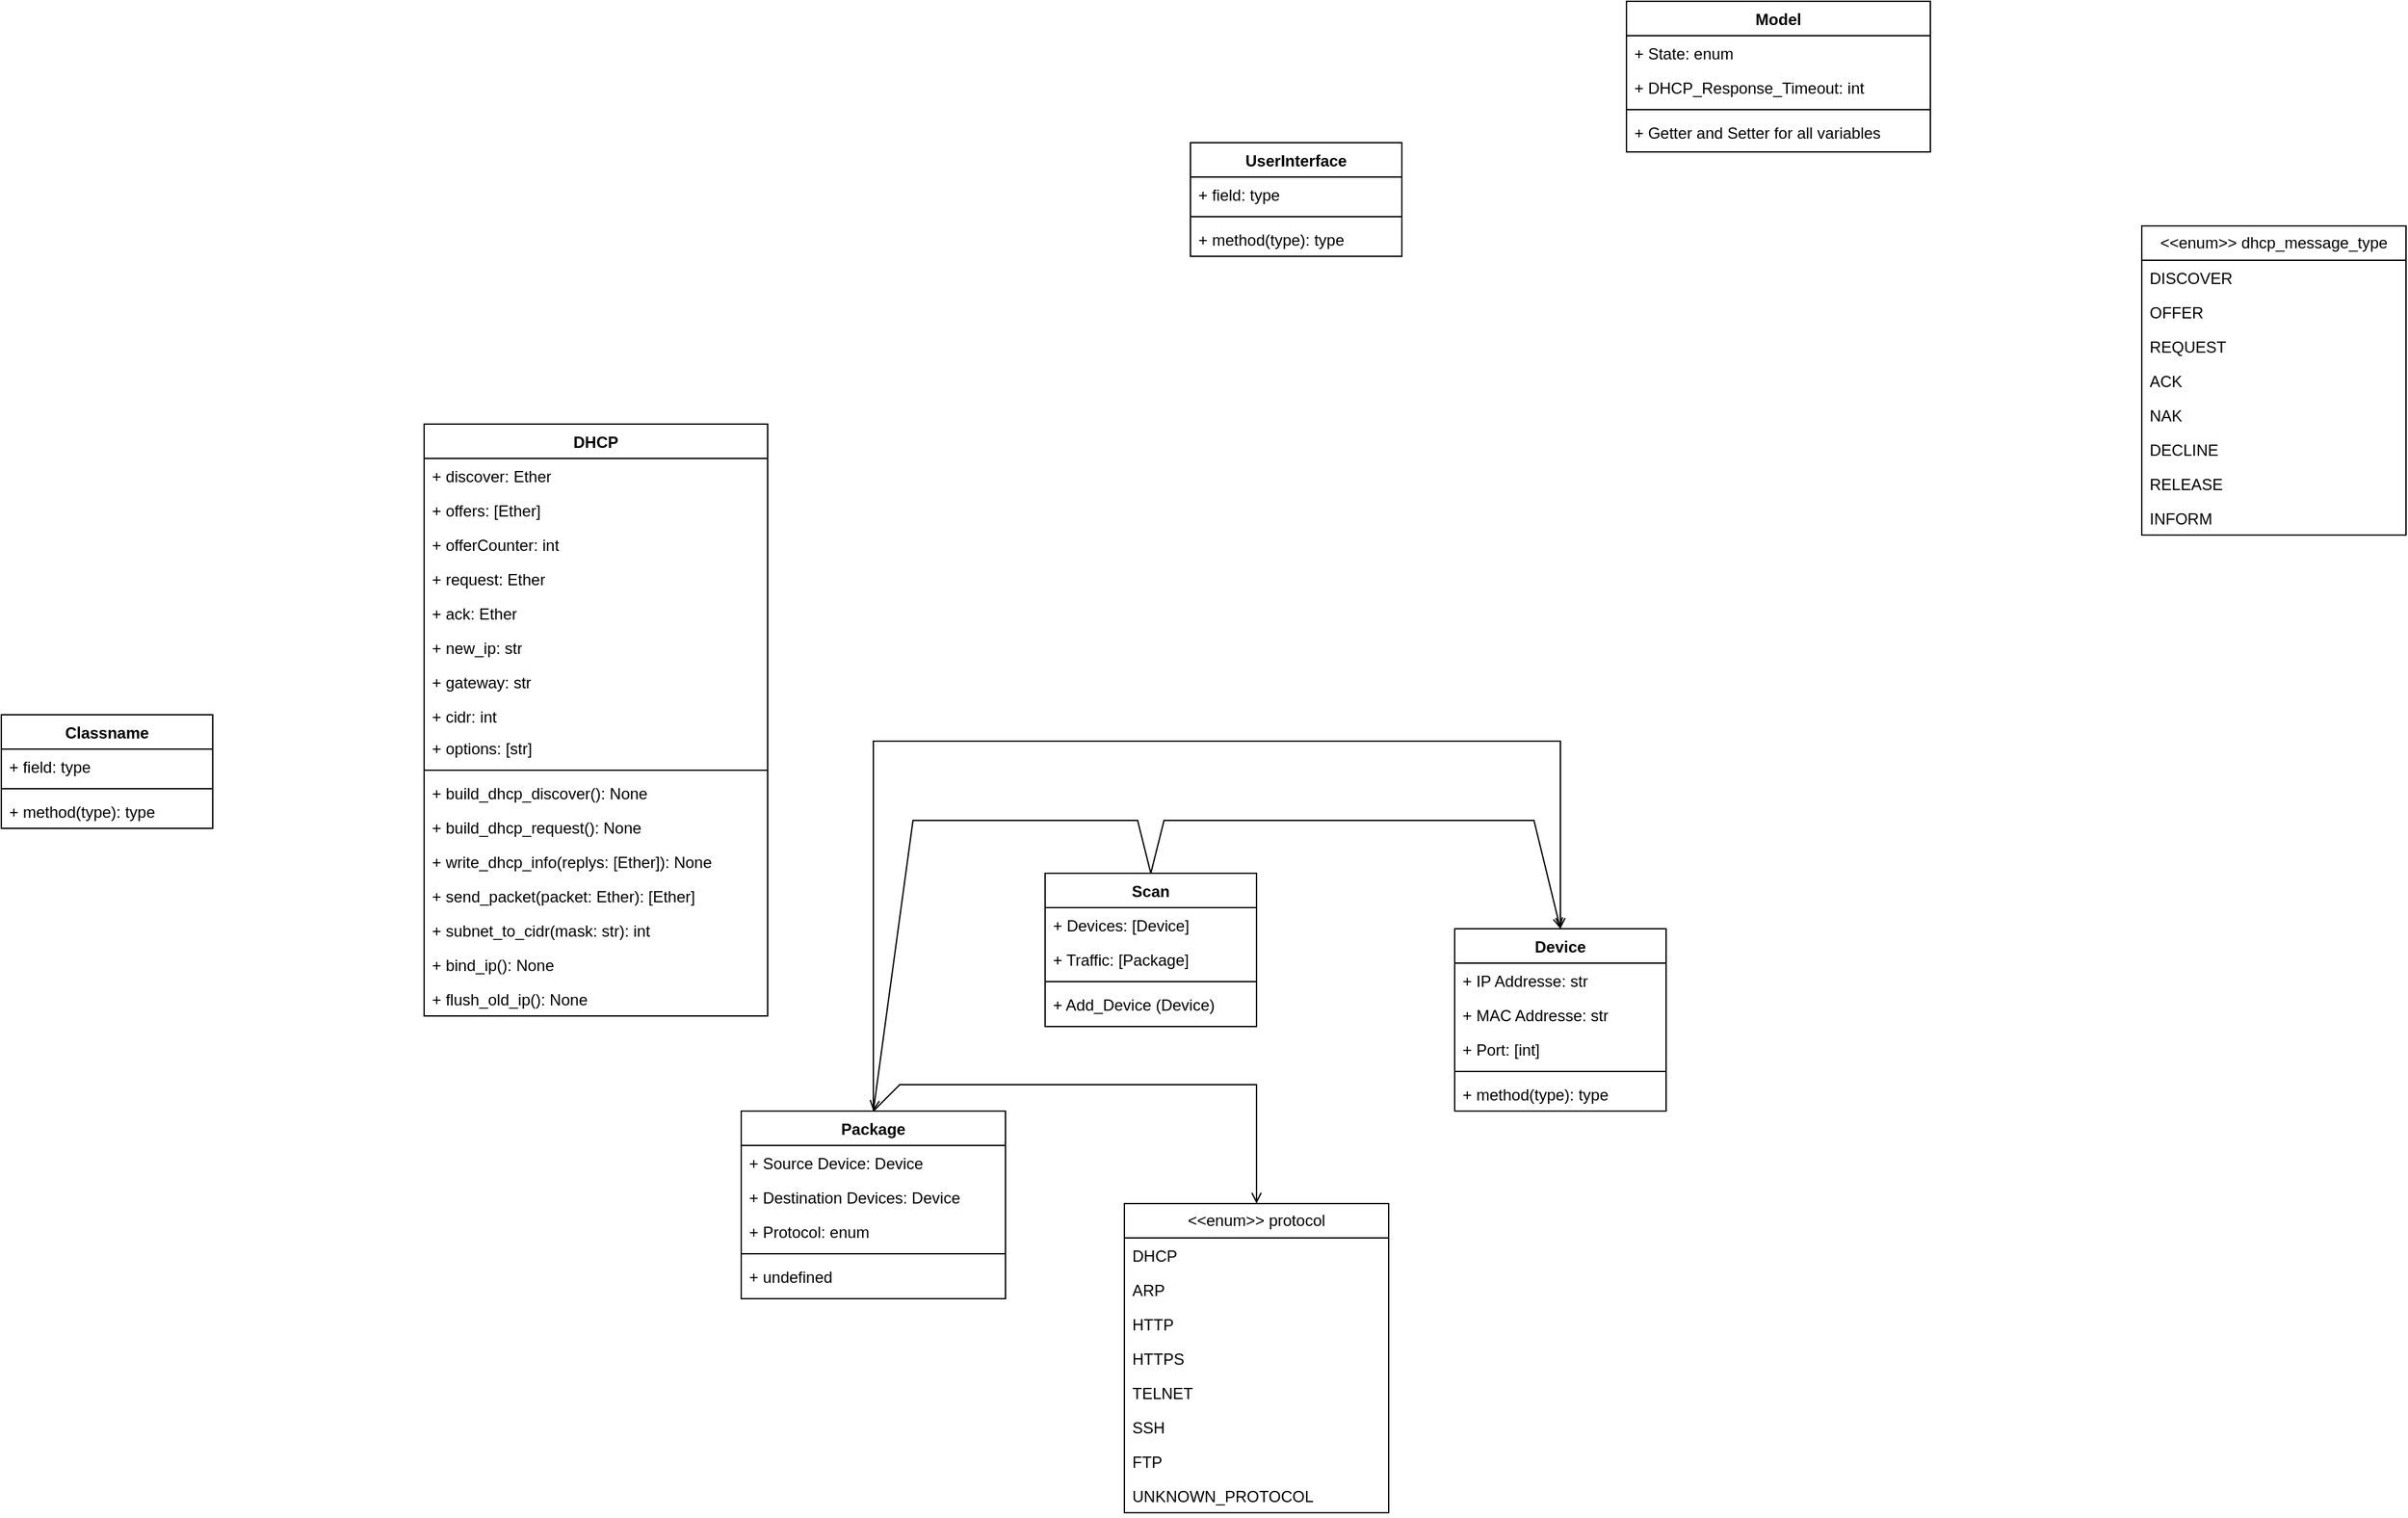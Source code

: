 <mxfile version="26.1.0">
  <diagram name="Page-1" id="CZ3SqI1D9FNeI2SUPUIB">
    <mxGraphModel dx="2284" dy="759" grid="1" gridSize="10" guides="1" tooltips="1" connect="1" arrows="1" fold="1" page="1" pageScale="1" pageWidth="850" pageHeight="1100" math="0" shadow="0">
      <root>
        <mxCell id="0" />
        <mxCell id="1" parent="0" />
        <mxCell id="n-pGe4P9k0GeMnMvcZWK-6" value="DHCP" style="swimlane;fontStyle=1;align=center;verticalAlign=top;childLayout=stackLayout;horizontal=1;startSize=26;horizontalStack=0;resizeParent=1;resizeParentMax=0;resizeLast=0;collapsible=1;marginBottom=0;whiteSpace=wrap;html=1;fontSize=12;" parent="1" vertex="1">
          <mxGeometry x="20" y="420" width="260" height="448" as="geometry" />
        </mxCell>
        <mxCell id="n-pGe4P9k0GeMnMvcZWK-7" value="+ discover: Ether" style="text;strokeColor=none;fillColor=none;align=left;verticalAlign=top;spacingLeft=4;spacingRight=4;overflow=hidden;rotatable=0;points=[[0,0.5],[1,0.5]];portConstraint=eastwest;whiteSpace=wrap;html=1;fontSize=12;" parent="n-pGe4P9k0GeMnMvcZWK-6" vertex="1">
          <mxGeometry y="26" width="260" height="26" as="geometry" />
        </mxCell>
        <mxCell id="GfCtJgMqZfakCM4JgVYa-1" value="+ offers: [Ether]" style="text;strokeColor=none;fillColor=none;align=left;verticalAlign=top;spacingLeft=4;spacingRight=4;overflow=hidden;rotatable=0;points=[[0,0.5],[1,0.5]];portConstraint=eastwest;whiteSpace=wrap;html=1;fontSize=12;" vertex="1" parent="n-pGe4P9k0GeMnMvcZWK-6">
          <mxGeometry y="52" width="260" height="26" as="geometry" />
        </mxCell>
        <mxCell id="GfCtJgMqZfakCM4JgVYa-3" value="+ offerCounter: int" style="text;strokeColor=none;fillColor=none;align=left;verticalAlign=top;spacingLeft=4;spacingRight=4;overflow=hidden;rotatable=0;points=[[0,0.5],[1,0.5]];portConstraint=eastwest;whiteSpace=wrap;html=1;fontSize=12;" vertex="1" parent="n-pGe4P9k0GeMnMvcZWK-6">
          <mxGeometry y="78" width="260" height="26" as="geometry" />
        </mxCell>
        <mxCell id="GfCtJgMqZfakCM4JgVYa-17" value="+ request: Ether" style="text;strokeColor=none;fillColor=none;align=left;verticalAlign=top;spacingLeft=4;spacingRight=4;overflow=hidden;rotatable=0;points=[[0,0.5],[1,0.5]];portConstraint=eastwest;whiteSpace=wrap;html=1;fontSize=12;" vertex="1" parent="n-pGe4P9k0GeMnMvcZWK-6">
          <mxGeometry y="104" width="260" height="26" as="geometry" />
        </mxCell>
        <mxCell id="GfCtJgMqZfakCM4JgVYa-18" value="+ ack: Ether" style="text;strokeColor=none;fillColor=none;align=left;verticalAlign=top;spacingLeft=4;spacingRight=4;overflow=hidden;rotatable=0;points=[[0,0.5],[1,0.5]];portConstraint=eastwest;whiteSpace=wrap;html=1;fontSize=12;" vertex="1" parent="n-pGe4P9k0GeMnMvcZWK-6">
          <mxGeometry y="130" width="260" height="26" as="geometry" />
        </mxCell>
        <mxCell id="GfCtJgMqZfakCM4JgVYa-19" value="+ new_ip: str" style="text;strokeColor=none;fillColor=none;align=left;verticalAlign=top;spacingLeft=4;spacingRight=4;overflow=hidden;rotatable=0;points=[[0,0.5],[1,0.5]];portConstraint=eastwest;whiteSpace=wrap;html=1;fontSize=12;" vertex="1" parent="n-pGe4P9k0GeMnMvcZWK-6">
          <mxGeometry y="156" width="260" height="26" as="geometry" />
        </mxCell>
        <mxCell id="GfCtJgMqZfakCM4JgVYa-20" value="+ gateway: str" style="text;strokeColor=none;fillColor=none;align=left;verticalAlign=top;spacingLeft=4;spacingRight=4;overflow=hidden;rotatable=0;points=[[0,0.5],[1,0.5]];portConstraint=eastwest;whiteSpace=wrap;html=1;fontSize=12;" vertex="1" parent="n-pGe4P9k0GeMnMvcZWK-6">
          <mxGeometry y="182" width="260" height="26" as="geometry" />
        </mxCell>
        <mxCell id="GfCtJgMqZfakCM4JgVYa-16" value="+ cidr: int" style="text;strokeColor=none;fillColor=none;align=left;verticalAlign=top;spacingLeft=4;spacingRight=4;overflow=hidden;rotatable=0;points=[[0,0.5],[1,0.5]];portConstraint=eastwest;whiteSpace=wrap;html=1;fontSize=12;" vertex="1" parent="n-pGe4P9k0GeMnMvcZWK-6">
          <mxGeometry y="208" width="260" height="24" as="geometry" />
        </mxCell>
        <mxCell id="GfCtJgMqZfakCM4JgVYa-2" value="+ options: [str]" style="text;strokeColor=none;fillColor=none;align=left;verticalAlign=top;spacingLeft=4;spacingRight=4;overflow=hidden;rotatable=0;points=[[0,0.5],[1,0.5]];portConstraint=eastwest;whiteSpace=wrap;html=1;fontSize=12;" vertex="1" parent="n-pGe4P9k0GeMnMvcZWK-6">
          <mxGeometry y="232" width="260" height="26" as="geometry" />
        </mxCell>
        <mxCell id="n-pGe4P9k0GeMnMvcZWK-8" value="" style="line;strokeWidth=1;fillColor=none;align=left;verticalAlign=middle;spacingTop=-1;spacingLeft=3;spacingRight=3;rotatable=0;labelPosition=right;points=[];portConstraint=eastwest;strokeColor=inherit;fontSize=12;" parent="n-pGe4P9k0GeMnMvcZWK-6" vertex="1">
          <mxGeometry y="258" width="260" height="8" as="geometry" />
        </mxCell>
        <mxCell id="n-pGe4P9k0GeMnMvcZWK-9" value="+ build_dhcp_discover(): None" style="text;strokeColor=none;fillColor=none;align=left;verticalAlign=top;spacingLeft=4;spacingRight=4;overflow=hidden;rotatable=0;points=[[0,0.5],[1,0.5]];portConstraint=eastwest;whiteSpace=wrap;html=1;fontSize=12;" parent="n-pGe4P9k0GeMnMvcZWK-6" vertex="1">
          <mxGeometry y="266" width="260" height="26" as="geometry" />
        </mxCell>
        <mxCell id="GfCtJgMqZfakCM4JgVYa-21" value="+ build_dhcp_request(): None" style="text;strokeColor=none;fillColor=none;align=left;verticalAlign=top;spacingLeft=4;spacingRight=4;overflow=hidden;rotatable=0;points=[[0,0.5],[1,0.5]];portConstraint=eastwest;whiteSpace=wrap;html=1;fontSize=12;" vertex="1" parent="n-pGe4P9k0GeMnMvcZWK-6">
          <mxGeometry y="292" width="260" height="26" as="geometry" />
        </mxCell>
        <mxCell id="GfCtJgMqZfakCM4JgVYa-24" value="+ write_dhcp_info(replys: [Ether]): None&lt;span style=&quot;white-space: pre;&quot;&gt;&#x9;&lt;/span&gt;" style="text;strokeColor=none;fillColor=none;align=left;verticalAlign=top;spacingLeft=4;spacingRight=4;overflow=hidden;rotatable=0;points=[[0,0.5],[1,0.5]];portConstraint=eastwest;whiteSpace=wrap;html=1;fontSize=12;" vertex="1" parent="n-pGe4P9k0GeMnMvcZWK-6">
          <mxGeometry y="318" width="260" height="26" as="geometry" />
        </mxCell>
        <mxCell id="GfCtJgMqZfakCM4JgVYa-26" value="+ send_packet(packet: Ether): [Ether]" style="text;strokeColor=none;fillColor=none;align=left;verticalAlign=top;spacingLeft=4;spacingRight=4;overflow=hidden;rotatable=0;points=[[0,0.5],[1,0.5]];portConstraint=eastwest;whiteSpace=wrap;html=1;fontSize=12;" vertex="1" parent="n-pGe4P9k0GeMnMvcZWK-6">
          <mxGeometry y="344" width="260" height="26" as="geometry" />
        </mxCell>
        <mxCell id="GfCtJgMqZfakCM4JgVYa-25" value="+ subnet_to_cidr(mask: str): int" style="text;strokeColor=none;fillColor=none;align=left;verticalAlign=top;spacingLeft=4;spacingRight=4;overflow=hidden;rotatable=0;points=[[0,0.5],[1,0.5]];portConstraint=eastwest;whiteSpace=wrap;html=1;fontSize=12;" vertex="1" parent="n-pGe4P9k0GeMnMvcZWK-6">
          <mxGeometry y="370" width="260" height="26" as="geometry" />
        </mxCell>
        <mxCell id="GfCtJgMqZfakCM4JgVYa-22" value="+ bind_ip(): None" style="text;strokeColor=none;fillColor=none;align=left;verticalAlign=top;spacingLeft=4;spacingRight=4;overflow=hidden;rotatable=0;points=[[0,0.5],[1,0.5]];portConstraint=eastwest;whiteSpace=wrap;html=1;fontSize=12;" vertex="1" parent="n-pGe4P9k0GeMnMvcZWK-6">
          <mxGeometry y="396" width="260" height="26" as="geometry" />
        </mxCell>
        <mxCell id="GfCtJgMqZfakCM4JgVYa-23" value="+ flush_old_ip(): None" style="text;strokeColor=none;fillColor=none;align=left;verticalAlign=top;spacingLeft=4;spacingRight=4;overflow=hidden;rotatable=0;points=[[0,0.5],[1,0.5]];portConstraint=eastwest;whiteSpace=wrap;html=1;fontSize=12;" vertex="1" parent="n-pGe4P9k0GeMnMvcZWK-6">
          <mxGeometry y="422" width="260" height="26" as="geometry" />
        </mxCell>
        <mxCell id="n-pGe4P9k0GeMnMvcZWK-14" value="&amp;lt;&amp;lt;enum&amp;gt;&amp;gt; dhcp_message_type" style="swimlane;fontStyle=0;childLayout=stackLayout;horizontal=1;startSize=26;fillColor=none;horizontalStack=0;resizeParent=1;resizeParentMax=0;resizeLast=0;collapsible=1;marginBottom=0;whiteSpace=wrap;html=1;fontSize=12;" parent="1" vertex="1">
          <mxGeometry x="1320" y="270" width="200" height="234" as="geometry" />
        </mxCell>
        <mxCell id="n-pGe4P9k0GeMnMvcZWK-20" value="DISCOVER" style="text;strokeColor=none;fillColor=none;align=left;verticalAlign=top;spacingLeft=4;spacingRight=4;overflow=hidden;rotatable=0;points=[[0,0.5],[1,0.5]];portConstraint=eastwest;whiteSpace=wrap;html=1;fontSize=12;" parent="n-pGe4P9k0GeMnMvcZWK-14" vertex="1">
          <mxGeometry y="26" width="200" height="26" as="geometry" />
        </mxCell>
        <mxCell id="n-pGe4P9k0GeMnMvcZWK-16" value="OFFER" style="text;strokeColor=none;fillColor=none;align=left;verticalAlign=top;spacingLeft=4;spacingRight=4;overflow=hidden;rotatable=0;points=[[0,0.5],[1,0.5]];portConstraint=eastwest;whiteSpace=wrap;html=1;fontSize=12;" parent="n-pGe4P9k0GeMnMvcZWK-14" vertex="1">
          <mxGeometry y="52" width="200" height="26" as="geometry" />
        </mxCell>
        <mxCell id="n-pGe4P9k0GeMnMvcZWK-19" value="REQUEST" style="text;strokeColor=none;fillColor=none;align=left;verticalAlign=top;spacingLeft=4;spacingRight=4;overflow=hidden;rotatable=0;points=[[0,0.5],[1,0.5]];portConstraint=eastwest;whiteSpace=wrap;html=1;fontSize=12;" parent="n-pGe4P9k0GeMnMvcZWK-14" vertex="1">
          <mxGeometry y="78" width="200" height="26" as="geometry" />
        </mxCell>
        <mxCell id="n-pGe4P9k0GeMnMvcZWK-22" value="ACK" style="text;strokeColor=none;fillColor=none;align=left;verticalAlign=top;spacingLeft=4;spacingRight=4;overflow=hidden;rotatable=0;points=[[0,0.5],[1,0.5]];portConstraint=eastwest;whiteSpace=wrap;html=1;fontSize=12;" parent="n-pGe4P9k0GeMnMvcZWK-14" vertex="1">
          <mxGeometry y="104" width="200" height="26" as="geometry" />
        </mxCell>
        <mxCell id="n-pGe4P9k0GeMnMvcZWK-23" value="NAK" style="text;strokeColor=none;fillColor=none;align=left;verticalAlign=top;spacingLeft=4;spacingRight=4;overflow=hidden;rotatable=0;points=[[0,0.5],[1,0.5]];portConstraint=eastwest;whiteSpace=wrap;html=1;fontSize=12;" parent="n-pGe4P9k0GeMnMvcZWK-14" vertex="1">
          <mxGeometry y="130" width="200" height="26" as="geometry" />
        </mxCell>
        <mxCell id="n-pGe4P9k0GeMnMvcZWK-26" value="DECLINE" style="text;strokeColor=none;fillColor=none;align=left;verticalAlign=top;spacingLeft=4;spacingRight=4;overflow=hidden;rotatable=0;points=[[0,0.5],[1,0.5]];portConstraint=eastwest;whiteSpace=wrap;html=1;fontSize=12;" parent="n-pGe4P9k0GeMnMvcZWK-14" vertex="1">
          <mxGeometry y="156" width="200" height="26" as="geometry" />
        </mxCell>
        <mxCell id="n-pGe4P9k0GeMnMvcZWK-21" value="RELEASE" style="text;strokeColor=none;fillColor=none;align=left;verticalAlign=top;spacingLeft=4;spacingRight=4;overflow=hidden;rotatable=0;points=[[0,0.5],[1,0.5]];portConstraint=eastwest;whiteSpace=wrap;html=1;fontSize=12;" parent="n-pGe4P9k0GeMnMvcZWK-14" vertex="1">
          <mxGeometry y="182" width="200" height="26" as="geometry" />
        </mxCell>
        <mxCell id="n-pGe4P9k0GeMnMvcZWK-15" value="INFORM" style="text;strokeColor=none;fillColor=none;align=left;verticalAlign=top;spacingLeft=4;spacingRight=4;overflow=hidden;rotatable=0;points=[[0,0.5],[1,0.5]];portConstraint=eastwest;whiteSpace=wrap;html=1;fontSize=12;" parent="n-pGe4P9k0GeMnMvcZWK-14" vertex="1">
          <mxGeometry y="208" width="200" height="26" as="geometry" />
        </mxCell>
        <mxCell id="n-pGe4P9k0GeMnMvcZWK-27" value="Model" style="swimlane;fontStyle=1;align=center;verticalAlign=top;childLayout=stackLayout;horizontal=1;startSize=26;horizontalStack=0;resizeParent=1;resizeParentMax=0;resizeLast=0;collapsible=1;marginBottom=0;whiteSpace=wrap;html=1;fontSize=12;" parent="1" vertex="1">
          <mxGeometry x="930" y="100" width="230" height="114" as="geometry" />
        </mxCell>
        <mxCell id="n-pGe4P9k0GeMnMvcZWK-28" value="+ State: enum" style="text;strokeColor=none;fillColor=none;align=left;verticalAlign=top;spacingLeft=4;spacingRight=4;overflow=hidden;rotatable=0;points=[[0,0.5],[1,0.5]];portConstraint=eastwest;whiteSpace=wrap;html=1;fontSize=12;" parent="n-pGe4P9k0GeMnMvcZWK-27" vertex="1">
          <mxGeometry y="26" width="230" height="26" as="geometry" />
        </mxCell>
        <mxCell id="n-pGe4P9k0GeMnMvcZWK-31" value="+ DHCP_Response_Timeout: int" style="text;strokeColor=none;fillColor=none;align=left;verticalAlign=top;spacingLeft=4;spacingRight=4;overflow=hidden;rotatable=0;points=[[0,0.5],[1,0.5]];portConstraint=eastwest;whiteSpace=wrap;html=1;fontSize=12;" parent="n-pGe4P9k0GeMnMvcZWK-27" vertex="1">
          <mxGeometry y="52" width="230" height="26" as="geometry" />
        </mxCell>
        <mxCell id="n-pGe4P9k0GeMnMvcZWK-29" value="" style="line;strokeWidth=1;fillColor=none;align=left;verticalAlign=middle;spacingTop=-1;spacingLeft=3;spacingRight=3;rotatable=0;labelPosition=right;points=[];portConstraint=eastwest;strokeColor=inherit;fontSize=12;" parent="n-pGe4P9k0GeMnMvcZWK-27" vertex="1">
          <mxGeometry y="78" width="230" height="8" as="geometry" />
        </mxCell>
        <mxCell id="n-pGe4P9k0GeMnMvcZWK-30" value="&lt;div&gt;+ Getter and Setter for all variables&lt;br&gt;&lt;/div&gt;" style="text;strokeColor=none;fillColor=none;align=left;verticalAlign=top;spacingLeft=4;spacingRight=4;overflow=hidden;rotatable=0;points=[[0,0.5],[1,0.5]];portConstraint=eastwest;whiteSpace=wrap;html=1;fontSize=12;" parent="n-pGe4P9k0GeMnMvcZWK-27" vertex="1">
          <mxGeometry y="86" width="230" height="28" as="geometry" />
        </mxCell>
        <mxCell id="n-pGe4P9k0GeMnMvcZWK-32" value="Device" style="swimlane;fontStyle=1;align=center;verticalAlign=top;childLayout=stackLayout;horizontal=1;startSize=26;horizontalStack=0;resizeParent=1;resizeParentMax=0;resizeLast=0;collapsible=1;marginBottom=0;whiteSpace=wrap;html=1;fontSize=12;" parent="1" vertex="1">
          <mxGeometry x="800" y="802" width="160" height="138" as="geometry" />
        </mxCell>
        <mxCell id="n-pGe4P9k0GeMnMvcZWK-33" value="+ IP Addresse: str" style="text;strokeColor=none;fillColor=none;align=left;verticalAlign=top;spacingLeft=4;spacingRight=4;overflow=hidden;rotatable=0;points=[[0,0.5],[1,0.5]];portConstraint=eastwest;whiteSpace=wrap;html=1;fontSize=12;" parent="n-pGe4P9k0GeMnMvcZWK-32" vertex="1">
          <mxGeometry y="26" width="160" height="26" as="geometry" />
        </mxCell>
        <mxCell id="n-pGe4P9k0GeMnMvcZWK-37" value="+ MAC Addresse: str" style="text;strokeColor=none;fillColor=none;align=left;verticalAlign=top;spacingLeft=4;spacingRight=4;overflow=hidden;rotatable=0;points=[[0,0.5],[1,0.5]];portConstraint=eastwest;whiteSpace=wrap;html=1;fontSize=12;" parent="n-pGe4P9k0GeMnMvcZWK-32" vertex="1">
          <mxGeometry y="52" width="160" height="26" as="geometry" />
        </mxCell>
        <mxCell id="n-pGe4P9k0GeMnMvcZWK-38" value="+ Port: [int]" style="text;strokeColor=none;fillColor=none;align=left;verticalAlign=top;spacingLeft=4;spacingRight=4;overflow=hidden;rotatable=0;points=[[0,0.5],[1,0.5]];portConstraint=eastwest;whiteSpace=wrap;html=1;fontSize=12;" parent="n-pGe4P9k0GeMnMvcZWK-32" vertex="1">
          <mxGeometry y="78" width="160" height="26" as="geometry" />
        </mxCell>
        <mxCell id="n-pGe4P9k0GeMnMvcZWK-34" value="" style="line;strokeWidth=1;fillColor=none;align=left;verticalAlign=middle;spacingTop=-1;spacingLeft=3;spacingRight=3;rotatable=0;labelPosition=right;points=[];portConstraint=eastwest;strokeColor=inherit;fontSize=12;" parent="n-pGe4P9k0GeMnMvcZWK-32" vertex="1">
          <mxGeometry y="104" width="160" height="8" as="geometry" />
        </mxCell>
        <mxCell id="n-pGe4P9k0GeMnMvcZWK-35" value="+ method(type): type" style="text;strokeColor=none;fillColor=none;align=left;verticalAlign=top;spacingLeft=4;spacingRight=4;overflow=hidden;rotatable=0;points=[[0,0.5],[1,0.5]];portConstraint=eastwest;whiteSpace=wrap;html=1;fontSize=12;" parent="n-pGe4P9k0GeMnMvcZWK-32" vertex="1">
          <mxGeometry y="112" width="160" height="26" as="geometry" />
        </mxCell>
        <mxCell id="n-pGe4P9k0GeMnMvcZWK-39" value="Classname" style="swimlane;fontStyle=1;align=center;verticalAlign=top;childLayout=stackLayout;horizontal=1;startSize=26;horizontalStack=0;resizeParent=1;resizeParentMax=0;resizeLast=0;collapsible=1;marginBottom=0;whiteSpace=wrap;html=1;" parent="1" vertex="1">
          <mxGeometry x="-300" y="640" width="160" height="86" as="geometry" />
        </mxCell>
        <mxCell id="n-pGe4P9k0GeMnMvcZWK-40" value="+ field: type" style="text;strokeColor=none;fillColor=none;align=left;verticalAlign=top;spacingLeft=4;spacingRight=4;overflow=hidden;rotatable=0;points=[[0,0.5],[1,0.5]];portConstraint=eastwest;whiteSpace=wrap;html=1;" parent="n-pGe4P9k0GeMnMvcZWK-39" vertex="1">
          <mxGeometry y="26" width="160" height="26" as="geometry" />
        </mxCell>
        <mxCell id="n-pGe4P9k0GeMnMvcZWK-41" value="" style="line;strokeWidth=1;fillColor=none;align=left;verticalAlign=middle;spacingTop=-1;spacingLeft=3;spacingRight=3;rotatable=0;labelPosition=right;points=[];portConstraint=eastwest;strokeColor=inherit;" parent="n-pGe4P9k0GeMnMvcZWK-39" vertex="1">
          <mxGeometry y="52" width="160" height="8" as="geometry" />
        </mxCell>
        <mxCell id="n-pGe4P9k0GeMnMvcZWK-42" value="+ method(type): type" style="text;strokeColor=none;fillColor=none;align=left;verticalAlign=top;spacingLeft=4;spacingRight=4;overflow=hidden;rotatable=0;points=[[0,0.5],[1,0.5]];portConstraint=eastwest;whiteSpace=wrap;html=1;" parent="n-pGe4P9k0GeMnMvcZWK-39" vertex="1">
          <mxGeometry y="60" width="160" height="26" as="geometry" />
        </mxCell>
        <mxCell id="n-pGe4P9k0GeMnMvcZWK-65" value="UserInterface" style="swimlane;fontStyle=1;align=center;verticalAlign=top;childLayout=stackLayout;horizontal=1;startSize=26;horizontalStack=0;resizeParent=1;resizeParentMax=0;resizeLast=0;collapsible=1;marginBottom=0;whiteSpace=wrap;html=1;" parent="1" vertex="1">
          <mxGeometry x="600" y="207" width="160" height="86" as="geometry" />
        </mxCell>
        <mxCell id="n-pGe4P9k0GeMnMvcZWK-66" value="+ field: type" style="text;strokeColor=none;fillColor=none;align=left;verticalAlign=top;spacingLeft=4;spacingRight=4;overflow=hidden;rotatable=0;points=[[0,0.5],[1,0.5]];portConstraint=eastwest;whiteSpace=wrap;html=1;" parent="n-pGe4P9k0GeMnMvcZWK-65" vertex="1">
          <mxGeometry y="26" width="160" height="26" as="geometry" />
        </mxCell>
        <mxCell id="n-pGe4P9k0GeMnMvcZWK-67" value="" style="line;strokeWidth=1;fillColor=none;align=left;verticalAlign=middle;spacingTop=-1;spacingLeft=3;spacingRight=3;rotatable=0;labelPosition=right;points=[];portConstraint=eastwest;strokeColor=inherit;" parent="n-pGe4P9k0GeMnMvcZWK-65" vertex="1">
          <mxGeometry y="52" width="160" height="8" as="geometry" />
        </mxCell>
        <mxCell id="n-pGe4P9k0GeMnMvcZWK-68" value="+ method(type): type" style="text;strokeColor=none;fillColor=none;align=left;verticalAlign=top;spacingLeft=4;spacingRight=4;overflow=hidden;rotatable=0;points=[[0,0.5],[1,0.5]];portConstraint=eastwest;whiteSpace=wrap;html=1;" parent="n-pGe4P9k0GeMnMvcZWK-65" vertex="1">
          <mxGeometry y="60" width="160" height="26" as="geometry" />
        </mxCell>
        <mxCell id="HegJz3pJpVKFeJK4uxdd-1" value="Scan" style="swimlane;fontStyle=1;align=center;verticalAlign=top;childLayout=stackLayout;horizontal=1;startSize=26;horizontalStack=0;resizeParent=1;resizeParentMax=0;resizeLast=0;collapsible=1;marginBottom=0;whiteSpace=wrap;html=1;" parent="1" vertex="1">
          <mxGeometry x="490" y="760" width="160" height="116" as="geometry" />
        </mxCell>
        <mxCell id="HegJz3pJpVKFeJK4uxdd-5" value="+ Devices: [Device]" style="text;strokeColor=none;fillColor=none;align=left;verticalAlign=top;spacingLeft=4;spacingRight=4;overflow=hidden;rotatable=0;points=[[0,0.5],[1,0.5]];portConstraint=eastwest;whiteSpace=wrap;html=1;fontSize=12;" parent="HegJz3pJpVKFeJK4uxdd-1" vertex="1">
          <mxGeometry y="26" width="160" height="26" as="geometry" />
        </mxCell>
        <mxCell id="HegJz3pJpVKFeJK4uxdd-23" value="+ Traffic: [Package]" style="text;strokeColor=none;fillColor=none;align=left;verticalAlign=top;spacingLeft=4;spacingRight=4;overflow=hidden;rotatable=0;points=[[0,0.5],[1,0.5]];portConstraint=eastwest;whiteSpace=wrap;html=1;fontSize=12;" parent="HegJz3pJpVKFeJK4uxdd-1" vertex="1">
          <mxGeometry y="52" width="160" height="26" as="geometry" />
        </mxCell>
        <mxCell id="HegJz3pJpVKFeJK4uxdd-3" value="" style="line;strokeWidth=1;fillColor=none;align=left;verticalAlign=middle;spacingTop=-1;spacingLeft=3;spacingRight=3;rotatable=0;labelPosition=right;points=[];portConstraint=eastwest;strokeColor=inherit;" parent="HegJz3pJpVKFeJK4uxdd-1" vertex="1">
          <mxGeometry y="78" width="160" height="8" as="geometry" />
        </mxCell>
        <mxCell id="HegJz3pJpVKFeJK4uxdd-6" value="&lt;div&gt;+ Add_Device (Device)&lt;br&gt;&lt;/div&gt;" style="text;strokeColor=none;fillColor=none;align=left;verticalAlign=top;spacingLeft=4;spacingRight=4;overflow=hidden;rotatable=0;points=[[0,0.5],[1,0.5]];portConstraint=eastwest;whiteSpace=wrap;html=1;fontSize=12;" parent="HegJz3pJpVKFeJK4uxdd-1" vertex="1">
          <mxGeometry y="86" width="160" height="30" as="geometry" />
        </mxCell>
        <mxCell id="HegJz3pJpVKFeJK4uxdd-7" value="Package" style="swimlane;fontStyle=1;align=center;verticalAlign=top;childLayout=stackLayout;horizontal=1;startSize=26;horizontalStack=0;resizeParent=1;resizeParentMax=0;resizeLast=0;collapsible=1;marginBottom=0;whiteSpace=wrap;html=1;" parent="1" vertex="1">
          <mxGeometry x="260" y="940" width="200" height="142" as="geometry" />
        </mxCell>
        <mxCell id="HegJz3pJpVKFeJK4uxdd-8" value="+ Source Device: Device" style="text;strokeColor=none;fillColor=none;align=left;verticalAlign=top;spacingLeft=4;spacingRight=4;overflow=hidden;rotatable=0;points=[[0,0.5],[1,0.5]];portConstraint=eastwest;whiteSpace=wrap;html=1;fontSize=12;" parent="HegJz3pJpVKFeJK4uxdd-7" vertex="1">
          <mxGeometry y="26" width="200" height="26" as="geometry" />
        </mxCell>
        <mxCell id="HegJz3pJpVKFeJK4uxdd-11" value="+ Destination Devices: Device" style="text;strokeColor=none;fillColor=none;align=left;verticalAlign=top;spacingLeft=4;spacingRight=4;overflow=hidden;rotatable=0;points=[[0,0.5],[1,0.5]];portConstraint=eastwest;whiteSpace=wrap;html=1;fontSize=12;" parent="HegJz3pJpVKFeJK4uxdd-7" vertex="1">
          <mxGeometry y="52" width="200" height="26" as="geometry" />
        </mxCell>
        <mxCell id="HegJz3pJpVKFeJK4uxdd-12" value="+ Protocol: enum" style="text;strokeColor=none;fillColor=none;align=left;verticalAlign=top;spacingLeft=4;spacingRight=4;overflow=hidden;rotatable=0;points=[[0,0.5],[1,0.5]];portConstraint=eastwest;whiteSpace=wrap;html=1;fontSize=12;" parent="HegJz3pJpVKFeJK4uxdd-7" vertex="1">
          <mxGeometry y="78" width="200" height="26" as="geometry" />
        </mxCell>
        <mxCell id="HegJz3pJpVKFeJK4uxdd-9" value="" style="line;strokeWidth=1;fillColor=none;align=left;verticalAlign=middle;spacingTop=-1;spacingLeft=3;spacingRight=3;rotatable=0;labelPosition=right;points=[];portConstraint=eastwest;strokeColor=inherit;" parent="HegJz3pJpVKFeJK4uxdd-7" vertex="1">
          <mxGeometry y="104" width="200" height="8" as="geometry" />
        </mxCell>
        <mxCell id="HegJz3pJpVKFeJK4uxdd-10" value="&lt;div&gt;+ undefined&lt;/div&gt;" style="text;strokeColor=none;fillColor=none;align=left;verticalAlign=top;spacingLeft=4;spacingRight=4;overflow=hidden;rotatable=0;points=[[0,0.5],[1,0.5]];portConstraint=eastwest;whiteSpace=wrap;html=1;fontSize=12;" parent="HegJz3pJpVKFeJK4uxdd-7" vertex="1">
          <mxGeometry y="112" width="200" height="30" as="geometry" />
        </mxCell>
        <mxCell id="HegJz3pJpVKFeJK4uxdd-13" value="&amp;lt;&amp;lt;enum&amp;gt;&amp;gt; protocol" style="swimlane;fontStyle=0;childLayout=stackLayout;horizontal=1;startSize=26;fillColor=none;horizontalStack=0;resizeParent=1;resizeParentMax=0;resizeLast=0;collapsible=1;marginBottom=0;whiteSpace=wrap;html=1;fontSize=12;" parent="1" vertex="1">
          <mxGeometry x="550" y="1010" width="200" height="234" as="geometry" />
        </mxCell>
        <mxCell id="HegJz3pJpVKFeJK4uxdd-14" value="DHCP" style="text;strokeColor=none;fillColor=none;align=left;verticalAlign=top;spacingLeft=4;spacingRight=4;overflow=hidden;rotatable=0;points=[[0,0.5],[1,0.5]];portConstraint=eastwest;whiteSpace=wrap;html=1;fontSize=12;" parent="HegJz3pJpVKFeJK4uxdd-13" vertex="1">
          <mxGeometry y="26" width="200" height="26" as="geometry" />
        </mxCell>
        <mxCell id="HegJz3pJpVKFeJK4uxdd-15" value="ARP" style="text;strokeColor=none;fillColor=none;align=left;verticalAlign=top;spacingLeft=4;spacingRight=4;overflow=hidden;rotatable=0;points=[[0,0.5],[1,0.5]];portConstraint=eastwest;whiteSpace=wrap;html=1;fontSize=12;" parent="HegJz3pJpVKFeJK4uxdd-13" vertex="1">
          <mxGeometry y="52" width="200" height="26" as="geometry" />
        </mxCell>
        <mxCell id="HegJz3pJpVKFeJK4uxdd-16" value="HTTP" style="text;strokeColor=none;fillColor=none;align=left;verticalAlign=top;spacingLeft=4;spacingRight=4;overflow=hidden;rotatable=0;points=[[0,0.5],[1,0.5]];portConstraint=eastwest;whiteSpace=wrap;html=1;fontSize=12;" parent="HegJz3pJpVKFeJK4uxdd-13" vertex="1">
          <mxGeometry y="78" width="200" height="26" as="geometry" />
        </mxCell>
        <mxCell id="HegJz3pJpVKFeJK4uxdd-17" value="HTTPS" style="text;strokeColor=none;fillColor=none;align=left;verticalAlign=top;spacingLeft=4;spacingRight=4;overflow=hidden;rotatable=0;points=[[0,0.5],[1,0.5]];portConstraint=eastwest;whiteSpace=wrap;html=1;fontSize=12;" parent="HegJz3pJpVKFeJK4uxdd-13" vertex="1">
          <mxGeometry y="104" width="200" height="26" as="geometry" />
        </mxCell>
        <mxCell id="HegJz3pJpVKFeJK4uxdd-18" value="TELNET" style="text;strokeColor=none;fillColor=none;align=left;verticalAlign=top;spacingLeft=4;spacingRight=4;overflow=hidden;rotatable=0;points=[[0,0.5],[1,0.5]];portConstraint=eastwest;whiteSpace=wrap;html=1;fontSize=12;" parent="HegJz3pJpVKFeJK4uxdd-13" vertex="1">
          <mxGeometry y="130" width="200" height="26" as="geometry" />
        </mxCell>
        <mxCell id="HegJz3pJpVKFeJK4uxdd-19" value="SSH" style="text;strokeColor=none;fillColor=none;align=left;verticalAlign=top;spacingLeft=4;spacingRight=4;overflow=hidden;rotatable=0;points=[[0,0.5],[1,0.5]];portConstraint=eastwest;whiteSpace=wrap;html=1;fontSize=12;" parent="HegJz3pJpVKFeJK4uxdd-13" vertex="1">
          <mxGeometry y="156" width="200" height="26" as="geometry" />
        </mxCell>
        <mxCell id="HegJz3pJpVKFeJK4uxdd-20" value="FTP" style="text;strokeColor=none;fillColor=none;align=left;verticalAlign=top;spacingLeft=4;spacingRight=4;overflow=hidden;rotatable=0;points=[[0,0.5],[1,0.5]];portConstraint=eastwest;whiteSpace=wrap;html=1;fontSize=12;" parent="HegJz3pJpVKFeJK4uxdd-13" vertex="1">
          <mxGeometry y="182" width="200" height="26" as="geometry" />
        </mxCell>
        <mxCell id="HegJz3pJpVKFeJK4uxdd-21" value="UNKNOWN_PROTOCOL" style="text;strokeColor=none;fillColor=none;align=left;verticalAlign=top;spacingLeft=4;spacingRight=4;overflow=hidden;rotatable=0;points=[[0,0.5],[1,0.5]];portConstraint=eastwest;whiteSpace=wrap;html=1;fontSize=12;" parent="HegJz3pJpVKFeJK4uxdd-13" vertex="1">
          <mxGeometry y="208" width="200" height="26" as="geometry" />
        </mxCell>
        <mxCell id="HegJz3pJpVKFeJK4uxdd-22" value="" style="endArrow=open;html=1;rounded=0;endFill=0;entryX=0.5;entryY=0;entryDx=0;entryDy=0;fontSize=12;exitX=0.5;exitY=0;exitDx=0;exitDy=0;" parent="1" source="HegJz3pJpVKFeJK4uxdd-7" target="HegJz3pJpVKFeJK4uxdd-13" edge="1">
          <mxGeometry width="50" height="50" relative="1" as="geometry">
            <mxPoint x="430" y="900" as="sourcePoint" />
            <mxPoint x="820" y="1020" as="targetPoint" />
            <Array as="points">
              <mxPoint x="380" y="920" />
              <mxPoint x="650" y="920" />
            </Array>
          </mxGeometry>
        </mxCell>
        <mxCell id="8pIHPUFaGbupK1nN6uIJ-1" value="" style="endArrow=open;html=1;rounded=0;endFill=0;entryX=0.5;entryY=0;entryDx=0;entryDy=0;fontSize=12;exitX=0.5;exitY=0;exitDx=0;exitDy=0;" parent="1" source="HegJz3pJpVKFeJK4uxdd-1" target="HegJz3pJpVKFeJK4uxdd-7" edge="1">
          <mxGeometry width="50" height="50" relative="1" as="geometry">
            <mxPoint x="400" y="818" as="sourcePoint" />
            <mxPoint x="800" y="788" as="targetPoint" />
            <Array as="points">
              <mxPoint x="560" y="720" />
              <mxPoint x="390" y="720" />
            </Array>
          </mxGeometry>
        </mxCell>
        <mxCell id="8pIHPUFaGbupK1nN6uIJ-2" value="" style="endArrow=open;html=1;rounded=0;endFill=0;fontSize=12;exitX=0.5;exitY=0;exitDx=0;exitDy=0;entryX=0.5;entryY=0;entryDx=0;entryDy=0;" parent="1" source="HegJz3pJpVKFeJK4uxdd-7" target="n-pGe4P9k0GeMnMvcZWK-32" edge="1">
          <mxGeometry width="50" height="50" relative="1" as="geometry">
            <mxPoint x="390" y="700" as="sourcePoint" />
            <mxPoint x="760" y="630" as="targetPoint" />
            <Array as="points">
              <mxPoint x="360" y="660" />
              <mxPoint x="880" y="660" />
            </Array>
          </mxGeometry>
        </mxCell>
        <mxCell id="8pIHPUFaGbupK1nN6uIJ-4" value="" style="endArrow=open;html=1;rounded=0;endFill=0;entryX=0.5;entryY=0;entryDx=0;entryDy=0;fontSize=12;exitX=0.5;exitY=0;exitDx=0;exitDy=0;" parent="1" source="HegJz3pJpVKFeJK4uxdd-1" target="n-pGe4P9k0GeMnMvcZWK-32" edge="1">
          <mxGeometry width="50" height="50" relative="1" as="geometry">
            <mxPoint x="1300" y="678" as="sourcePoint" />
            <mxPoint x="1090" y="830" as="targetPoint" />
            <Array as="points">
              <mxPoint x="580" y="720" />
              <mxPoint x="860" y="720" />
            </Array>
          </mxGeometry>
        </mxCell>
      </root>
    </mxGraphModel>
  </diagram>
</mxfile>
